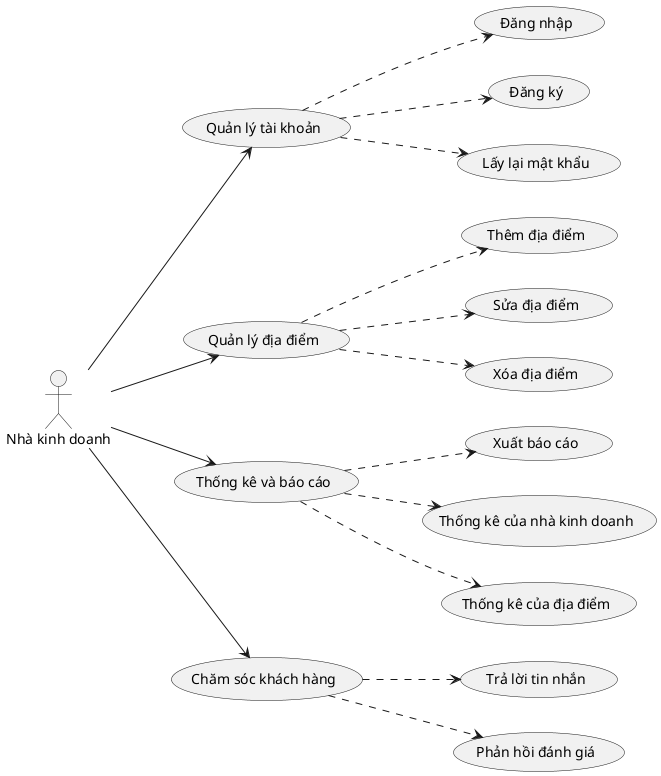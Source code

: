 @startuml 
actor :Nhà kinh doanh: as Business
left to right direction
(Quản lý tài khoản) as QLTK
(Quản lý địa điểm) as QLDD
(Thống kê và báo cáo) as TKBC
(Chăm sóc khách hàng) as CSKH

Business -->  QLTK
QLTK ..> (Đăng nhập)
QLTK ..> (Đăng ký)
QLTK ..> (Lấy lại mật khẩu)

Business --> QLDD
QLDD ..> (Thêm địa điểm)
QLDD ..> (Sửa địa điểm)
QLDD ..> (Xóa địa điểm)

Business --> TKBC
TKBC ..> (Xuất báo cáo)
TKBC ..> (Thống kê của nhà kinh doanh)
TKBC ..> (Thống kê của địa điểm)

Business --> CSKH
CSKH ..> (Trả lời tin nhắn)
CSKH ..> (Phản hồi đánh giá)

@enduml


